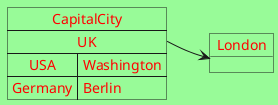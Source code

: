 {
  "sha1": "gimvgd5e4n8fue0xlnxmf80uxrzivf5",
  "insertion": {
    "when": "2024-06-01T09:03:07.815Z",
    "url": "https://forum.plantuml.net/14714/can-we-apply-style-to-map?show=14714#q14714",
    "user": "plantuml@gmail.com"
  }
}
@startuml
<style>
root {
  FontColor Red
  BackgroundColor palegreen
}
</style>

object London

map CapitalCity {
 UK *-> London
 USA => Washington
 Germany => Berlin
}
@enduml
